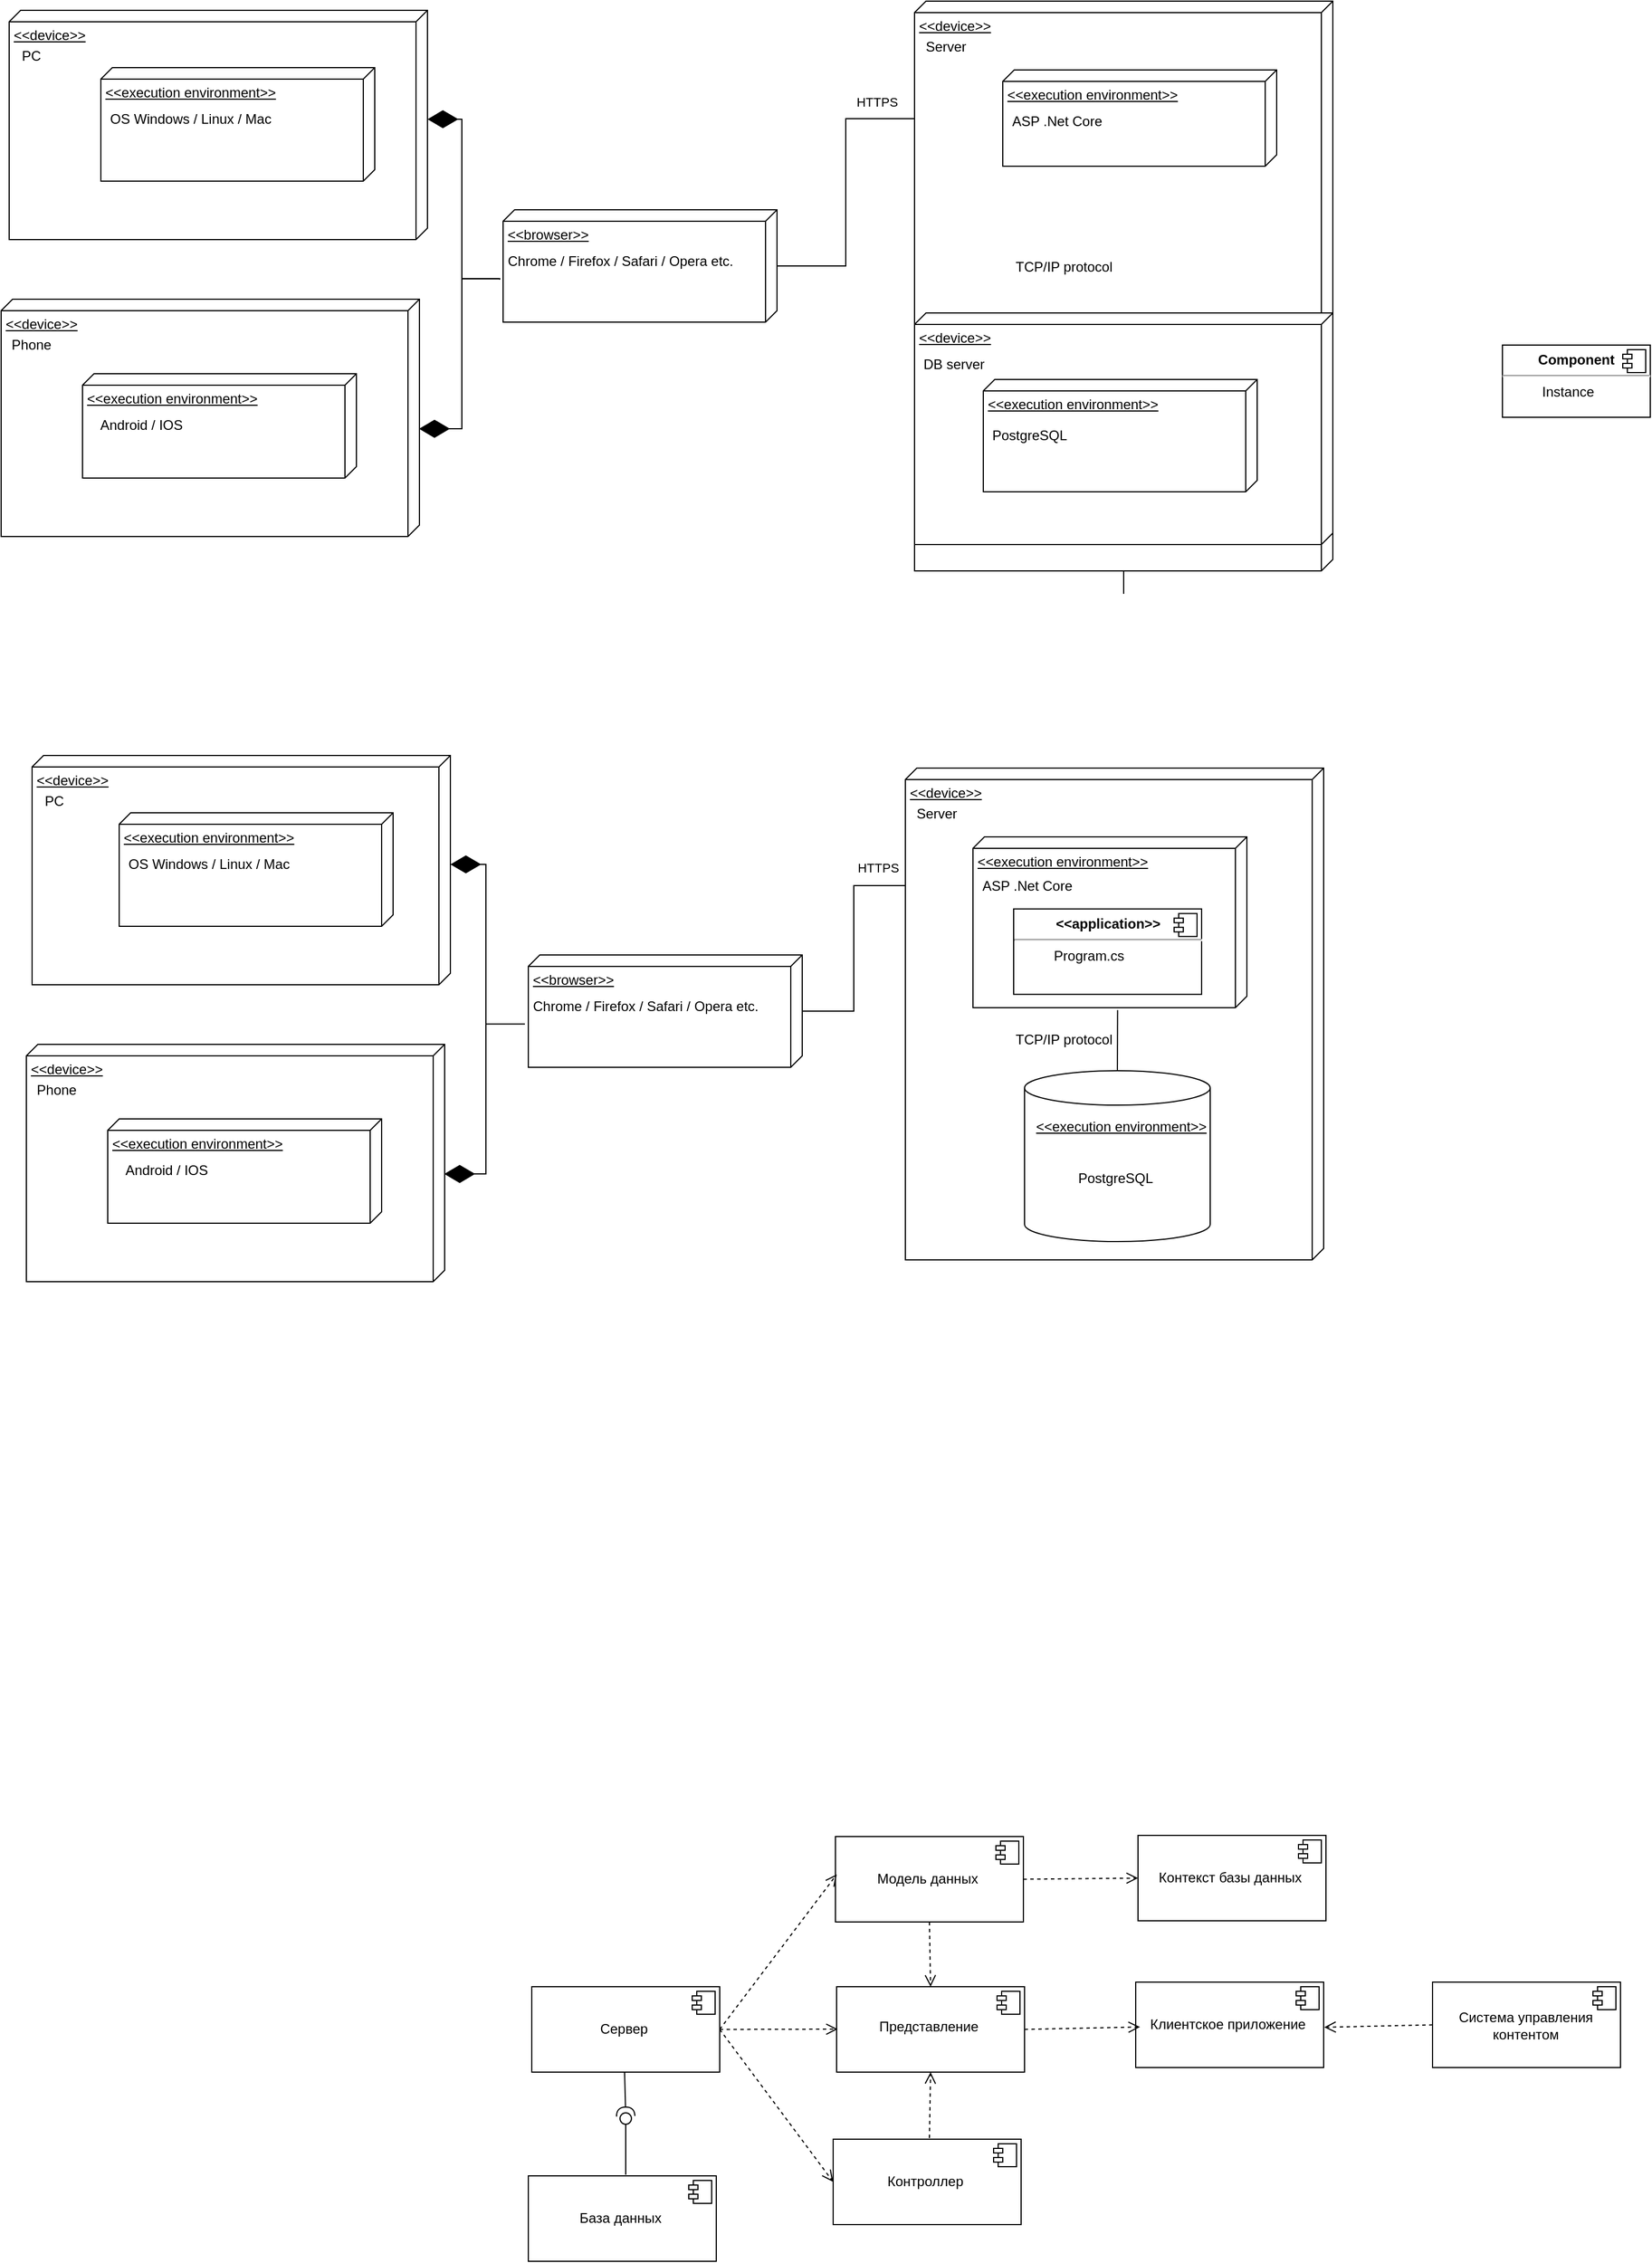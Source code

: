 <mxfile version="24.7.17">
  <diagram name="Страница — 1" id="VB6_wOk49vUx24yTtQGh">
    <mxGraphModel dx="1235" dy="740" grid="0" gridSize="10" guides="1" tooltips="1" connect="1" arrows="1" fold="1" page="0" pageScale="1" pageWidth="827" pageHeight="1169" math="0" shadow="0">
      <root>
        <mxCell id="0" />
        <mxCell id="1" parent="0" />
        <mxCell id="mWOute00-UQlCNgB34TM-15" value="" style="edgeStyle=orthogonalEdgeStyle;rounded=0;orthogonalLoop=1;jettySize=auto;html=1;endArrow=none;endFill=0;entryX=0;entryY=0;entryDx=102.5;entryDy=365;entryPerimeter=0;" parent="1" source="MCeAE_PEQeaNxHBy2OWm-10" target="mWOute00-UQlCNgB34TM-9" edge="1">
          <mxGeometry relative="1" as="geometry">
            <mxPoint x="804" y="64" as="sourcePoint" />
            <mxPoint x="766" y="66" as="targetPoint" />
          </mxGeometry>
        </mxCell>
        <mxCell id="mWOute00-UQlCNgB34TM-16" value="HTTPS" style="edgeLabel;html=1;align=center;verticalAlign=middle;resizable=0;points=[];" parent="mWOute00-UQlCNgB34TM-15" vertex="1" connectable="0">
          <mxGeometry x="-0.128" y="1" relative="1" as="geometry">
            <mxPoint x="28" y="-95" as="offset" />
          </mxGeometry>
        </mxCell>
        <mxCell id="mWOute00-UQlCNgB34TM-23" style="edgeStyle=orthogonalEdgeStyle;rounded=0;orthogonalLoop=1;jettySize=auto;html=1;endArrow=none;endFill=0;" parent="1" source="mWOute00-UQlCNgB34TM-9" target="mWOute00-UQlCNgB34TM-17" edge="1">
          <mxGeometry relative="1" as="geometry" />
        </mxCell>
        <mxCell id="mWOute00-UQlCNgB34TM-9" value="&amp;lt;&amp;lt;device&amp;gt;&amp;gt;" style="verticalAlign=top;align=left;spacingTop=8;spacingLeft=2;spacingRight=12;shape=cube;size=10;direction=south;fontStyle=4;html=1;whiteSpace=wrap;" parent="1" vertex="1">
          <mxGeometry x="864" y="56" width="365" height="497" as="geometry" />
        </mxCell>
        <mxCell id="mWOute00-UQlCNgB34TM-10" value="Server" style="text;html=1;align=center;verticalAlign=middle;resizable=0;points=[];autosize=1;strokeColor=none;fillColor=none;" parent="1" vertex="1">
          <mxGeometry x="864" y="83" width="53" height="26" as="geometry" />
        </mxCell>
        <mxCell id="mWOute00-UQlCNgB34TM-17" value="&amp;lt;&amp;lt;device&amp;gt;&amp;gt;" style="verticalAlign=top;align=left;spacingTop=8;spacingLeft=2;spacingRight=12;shape=cube;size=10;direction=south;fontStyle=4;html=1;whiteSpace=wrap;" parent="1" vertex="1">
          <mxGeometry x="864" y="328" width="365" height="202" as="geometry" />
        </mxCell>
        <mxCell id="mWOute00-UQlCNgB34TM-18" value="DB server" style="text;html=1;align=center;verticalAlign=middle;resizable=0;points=[];autosize=1;strokeColor=none;fillColor=none;" parent="1" vertex="1">
          <mxGeometry x="862" y="360" width="71" height="26" as="geometry" />
        </mxCell>
        <mxCell id="mWOute00-UQlCNgB34TM-19" value="&amp;lt;&amp;lt;execution environment&amp;gt;&amp;gt;" style="verticalAlign=top;align=left;spacingTop=8;spacingLeft=2;spacingRight=12;shape=cube;size=10;direction=south;fontStyle=4;html=1;whiteSpace=wrap;" parent="1" vertex="1">
          <mxGeometry x="924" y="386" width="239" height="98" as="geometry" />
        </mxCell>
        <mxCell id="mWOute00-UQlCNgB34TM-20" value="PostgreSQL" style="text;html=1;align=center;verticalAlign=middle;resizable=0;points=[];autosize=1;strokeColor=none;fillColor=none;" parent="1" vertex="1">
          <mxGeometry x="922" y="422" width="83" height="26" as="geometry" />
        </mxCell>
        <mxCell id="mWOute00-UQlCNgB34TM-24" value="TCP/IP protocol" style="text;html=1;align=center;verticalAlign=middle;resizable=0;points=[];autosize=1;strokeColor=none;fillColor=none;" parent="1" vertex="1">
          <mxGeometry x="943" y="275" width="102" height="26" as="geometry" />
        </mxCell>
        <mxCell id="MCeAE_PEQeaNxHBy2OWm-1" value="&lt;p style=&quot;margin:0px;margin-top:6px;text-align:center;&quot;&gt;&lt;b&gt;Component&lt;/b&gt;&lt;/p&gt;&lt;hr&gt;&lt;p style=&quot;margin:0px;margin-left:8px;&quot;&gt;&lt;span style=&quot;white-space: pre;&quot;&gt;&#x9;&lt;/span&gt;Instance&lt;/p&gt;" style="align=left;overflow=fill;html=1;dropTarget=0;whiteSpace=wrap;" parent="1" vertex="1">
          <mxGeometry x="1377" y="356" width="129" height="63" as="geometry" />
        </mxCell>
        <mxCell id="MCeAE_PEQeaNxHBy2OWm-2" value="" style="shape=component;jettyWidth=8;jettyHeight=4;" parent="MCeAE_PEQeaNxHBy2OWm-1" vertex="1">
          <mxGeometry x="1" width="20" height="20" relative="1" as="geometry">
            <mxPoint x="-24" y="4" as="offset" />
          </mxGeometry>
        </mxCell>
        <mxCell id="MCeAE_PEQeaNxHBy2OWm-8" value="" style="group" parent="1" vertex="1" connectable="0">
          <mxGeometry x="66" y="316" width="366" height="207" as="geometry" />
        </mxCell>
        <mxCell id="MCeAE_PEQeaNxHBy2OWm-3" value="&amp;lt;&amp;lt;device&amp;gt;&amp;gt;" style="verticalAlign=top;align=left;spacingTop=8;spacingLeft=2;spacingRight=12;shape=cube;size=10;direction=south;fontStyle=4;html=1;whiteSpace=wrap;" parent="MCeAE_PEQeaNxHBy2OWm-8" vertex="1">
          <mxGeometry x="1" width="365" height="207" as="geometry" />
        </mxCell>
        <mxCell id="MCeAE_PEQeaNxHBy2OWm-4" value="Phone" style="text;html=1;align=center;verticalAlign=middle;resizable=0;points=[];autosize=1;strokeColor=none;fillColor=none;" parent="MCeAE_PEQeaNxHBy2OWm-8" vertex="1">
          <mxGeometry y="27" width="53" height="26" as="geometry" />
        </mxCell>
        <mxCell id="MCeAE_PEQeaNxHBy2OWm-5" value="&amp;lt;&amp;lt;execution environment&amp;gt;&amp;gt;" style="verticalAlign=top;align=left;spacingTop=8;spacingLeft=2;spacingRight=12;shape=cube;size=10;direction=south;fontStyle=4;html=1;whiteSpace=wrap;" parent="MCeAE_PEQeaNxHBy2OWm-8" vertex="1">
          <mxGeometry x="72" y="65" width="239" height="91" as="geometry" />
        </mxCell>
        <mxCell id="MCeAE_PEQeaNxHBy2OWm-6" value="Android / IOS" style="text;html=1;align=center;verticalAlign=middle;resizable=0;points=[];autosize=1;strokeColor=none;fillColor=none;" parent="MCeAE_PEQeaNxHBy2OWm-8" vertex="1">
          <mxGeometry x="78" y="97" width="90" height="26" as="geometry" />
        </mxCell>
        <mxCell id="MCeAE_PEQeaNxHBy2OWm-9" value="" style="group" parent="1" vertex="1" connectable="0">
          <mxGeometry x="74" y="64" width="365" height="200" as="geometry" />
        </mxCell>
        <mxCell id="mWOute00-UQlCNgB34TM-1" value="&amp;lt;&amp;lt;device&amp;gt;&amp;gt;" style="verticalAlign=top;align=left;spacingTop=8;spacingLeft=2;spacingRight=12;shape=cube;size=10;direction=south;fontStyle=4;html=1;whiteSpace=wrap;" parent="MCeAE_PEQeaNxHBy2OWm-9" vertex="1">
          <mxGeometry width="365" height="200" as="geometry" />
        </mxCell>
        <mxCell id="mWOute00-UQlCNgB34TM-2" value="PC" style="text;html=1;align=center;verticalAlign=middle;resizable=0;points=[];autosize=1;strokeColor=none;fillColor=none;" parent="MCeAE_PEQeaNxHBy2OWm-9" vertex="1">
          <mxGeometry x="1" y="27" width="35" height="26" as="geometry" />
        </mxCell>
        <mxCell id="mWOute00-UQlCNgB34TM-3" value="&amp;lt;&amp;lt;execution environment&amp;gt;&amp;gt;" style="verticalAlign=top;align=left;spacingTop=8;spacingLeft=2;spacingRight=12;shape=cube;size=10;direction=south;fontStyle=4;html=1;whiteSpace=wrap;" parent="MCeAE_PEQeaNxHBy2OWm-9" vertex="1">
          <mxGeometry x="80" y="50" width="239" height="99" as="geometry" />
        </mxCell>
        <mxCell id="mWOute00-UQlCNgB34TM-4" value="ОS Windows / Linux / Mac" style="text;html=1;align=center;verticalAlign=middle;resizable=0;points=[];autosize=1;strokeColor=none;fillColor=none;" parent="MCeAE_PEQeaNxHBy2OWm-9" vertex="1">
          <mxGeometry x="78" y="82" width="159" height="26" as="geometry" />
        </mxCell>
        <mxCell id="MCeAE_PEQeaNxHBy2OWm-12" value="" style="group" parent="1" vertex="1" connectable="0">
          <mxGeometry x="499" y="238" width="245" height="98" as="geometry" />
        </mxCell>
        <mxCell id="MCeAE_PEQeaNxHBy2OWm-10" value="&amp;lt;&amp;lt;browser&amp;gt;&amp;gt;" style="verticalAlign=top;align=left;spacingTop=8;spacingLeft=2;spacingRight=12;shape=cube;size=10;direction=south;fontStyle=4;html=1;whiteSpace=wrap;" parent="MCeAE_PEQeaNxHBy2OWm-12" vertex="1">
          <mxGeometry x="6" width="239" height="98" as="geometry" />
        </mxCell>
        <mxCell id="MCeAE_PEQeaNxHBy2OWm-11" value="Chrome / Firefox / Safari / Opera etc." style="text;html=1;align=center;verticalAlign=middle;resizable=0;points=[];autosize=1;strokeColor=none;fillColor=none;" parent="MCeAE_PEQeaNxHBy2OWm-12" vertex="1">
          <mxGeometry y="32" width="215" height="26" as="geometry" />
        </mxCell>
        <mxCell id="MCeAE_PEQeaNxHBy2OWm-13" value="" style="endArrow=diamondThin;endFill=1;endSize=24;html=1;rounded=0;entryX=0;entryY=0;entryDx=95;entryDy=0;entryPerimeter=0;exitX=0.014;exitY=1.087;exitDx=0;exitDy=0;exitPerimeter=0;edgeStyle=orthogonalEdgeStyle;" parent="1" source="MCeAE_PEQeaNxHBy2OWm-11" target="mWOute00-UQlCNgB34TM-1" edge="1">
          <mxGeometry width="160" relative="1" as="geometry">
            <mxPoint x="538" y="176.88" as="sourcePoint" />
            <mxPoint x="698" y="176.88" as="targetPoint" />
          </mxGeometry>
        </mxCell>
        <mxCell id="MCeAE_PEQeaNxHBy2OWm-14" value="" style="endArrow=diamondThin;endFill=1;endSize=24;html=1;rounded=0;entryX=0.546;entryY=0.001;entryDx=0;entryDy=0;entryPerimeter=0;edgeStyle=orthogonalEdgeStyle;" parent="1" target="MCeAE_PEQeaNxHBy2OWm-3" edge="1">
          <mxGeometry width="160" relative="1" as="geometry">
            <mxPoint x="502" y="299" as="sourcePoint" />
            <mxPoint x="449" y="169" as="targetPoint" />
            <Array as="points">
              <mxPoint x="469" y="298" />
              <mxPoint x="469" y="429" />
            </Array>
          </mxGeometry>
        </mxCell>
        <mxCell id="MCeAE_PEQeaNxHBy2OWm-16" value="" style="group" parent="1" vertex="1" connectable="0">
          <mxGeometry x="941" y="116" width="239" height="84" as="geometry" />
        </mxCell>
        <mxCell id="mWOute00-UQlCNgB34TM-11" value="&amp;lt;&amp;lt;execution environment&amp;gt;&amp;gt;" style="verticalAlign=top;align=left;spacingTop=8;spacingLeft=2;spacingRight=12;shape=cube;size=10;direction=south;fontStyle=4;html=1;whiteSpace=wrap;" parent="MCeAE_PEQeaNxHBy2OWm-16" vertex="1">
          <mxGeometry width="239" height="84" as="geometry" />
        </mxCell>
        <mxCell id="mWOute00-UQlCNgB34TM-12" value="ASP .Net Core" style="text;html=1;align=center;verticalAlign=middle;resizable=0;points=[];autosize=1;strokeColor=none;fillColor=none;" parent="MCeAE_PEQeaNxHBy2OWm-16" vertex="1">
          <mxGeometry x="-1" y="32" width="96" height="26" as="geometry" />
        </mxCell>
        <mxCell id="MCeAE_PEQeaNxHBy2OWm-27" value="" style="edgeStyle=orthogonalEdgeStyle;rounded=0;orthogonalLoop=1;jettySize=auto;html=1;endArrow=none;endFill=0;entryX=0;entryY=0;entryDx=102.5;entryDy=365;entryPerimeter=0;" parent="1" source="MCeAE_PEQeaNxHBy2OWm-45" target="MCeAE_PEQeaNxHBy2OWm-29" edge="1">
          <mxGeometry relative="1" as="geometry">
            <mxPoint x="826" y="714" as="sourcePoint" />
            <mxPoint x="788" y="716" as="targetPoint" />
          </mxGeometry>
        </mxCell>
        <mxCell id="MCeAE_PEQeaNxHBy2OWm-28" value="HTTPS" style="edgeLabel;html=1;align=center;verticalAlign=middle;resizable=0;points=[];" parent="MCeAE_PEQeaNxHBy2OWm-27" vertex="1" connectable="0">
          <mxGeometry x="-0.128" y="1" relative="1" as="geometry">
            <mxPoint x="22" y="-83" as="offset" />
          </mxGeometry>
        </mxCell>
        <mxCell id="MCeAE_PEQeaNxHBy2OWm-29" value="&amp;lt;&amp;lt;device&amp;gt;&amp;gt;" style="verticalAlign=top;align=left;spacingTop=8;spacingLeft=2;spacingRight=12;shape=cube;size=10;direction=south;fontStyle=4;html=1;whiteSpace=wrap;" parent="1" vertex="1">
          <mxGeometry x="856" y="725" width="365" height="429" as="geometry" />
        </mxCell>
        <mxCell id="MCeAE_PEQeaNxHBy2OWm-30" value="Server" style="text;html=1;align=center;verticalAlign=middle;resizable=0;points=[];autosize=1;strokeColor=none;fillColor=none;" parent="1" vertex="1">
          <mxGeometry x="856" y="752" width="53" height="26" as="geometry" />
        </mxCell>
        <mxCell id="MCeAE_PEQeaNxHBy2OWm-31" value="TCP/IP protocol" style="text;html=1;align=center;verticalAlign=middle;resizable=0;points=[];autosize=1;strokeColor=none;fillColor=none;" parent="1" vertex="1">
          <mxGeometry x="943" y="949" width="102" height="26" as="geometry" />
        </mxCell>
        <mxCell id="MCeAE_PEQeaNxHBy2OWm-34" value="" style="group" parent="1" vertex="1" connectable="0">
          <mxGeometry x="88" y="966" width="366" height="207" as="geometry" />
        </mxCell>
        <mxCell id="MCeAE_PEQeaNxHBy2OWm-35" value="&amp;lt;&amp;lt;device&amp;gt;&amp;gt;" style="verticalAlign=top;align=left;spacingTop=8;spacingLeft=2;spacingRight=12;shape=cube;size=10;direction=south;fontStyle=4;html=1;whiteSpace=wrap;" parent="MCeAE_PEQeaNxHBy2OWm-34" vertex="1">
          <mxGeometry x="1" width="365" height="207" as="geometry" />
        </mxCell>
        <mxCell id="MCeAE_PEQeaNxHBy2OWm-36" value="Phone" style="text;html=1;align=center;verticalAlign=middle;resizable=0;points=[];autosize=1;strokeColor=none;fillColor=none;" parent="MCeAE_PEQeaNxHBy2OWm-34" vertex="1">
          <mxGeometry y="27" width="53" height="26" as="geometry" />
        </mxCell>
        <mxCell id="MCeAE_PEQeaNxHBy2OWm-37" value="&amp;lt;&amp;lt;execution environment&amp;gt;&amp;gt;" style="verticalAlign=top;align=left;spacingTop=8;spacingLeft=2;spacingRight=12;shape=cube;size=10;direction=south;fontStyle=4;html=1;whiteSpace=wrap;" parent="MCeAE_PEQeaNxHBy2OWm-34" vertex="1">
          <mxGeometry x="72" y="65" width="239" height="91" as="geometry" />
        </mxCell>
        <mxCell id="MCeAE_PEQeaNxHBy2OWm-38" value="Android / IOS" style="text;html=1;align=center;verticalAlign=middle;resizable=0;points=[];autosize=1;strokeColor=none;fillColor=none;" parent="MCeAE_PEQeaNxHBy2OWm-34" vertex="1">
          <mxGeometry x="78" y="97" width="90" height="26" as="geometry" />
        </mxCell>
        <mxCell id="MCeAE_PEQeaNxHBy2OWm-39" value="" style="group" parent="1" vertex="1" connectable="0">
          <mxGeometry x="94" y="714" width="365" height="200" as="geometry" />
        </mxCell>
        <mxCell id="MCeAE_PEQeaNxHBy2OWm-40" value="&amp;lt;&amp;lt;device&amp;gt;&amp;gt;" style="verticalAlign=top;align=left;spacingTop=8;spacingLeft=2;spacingRight=12;shape=cube;size=10;direction=south;fontStyle=4;html=1;whiteSpace=wrap;" parent="MCeAE_PEQeaNxHBy2OWm-39" vertex="1">
          <mxGeometry width="365" height="200" as="geometry" />
        </mxCell>
        <mxCell id="MCeAE_PEQeaNxHBy2OWm-41" value="PC" style="text;html=1;align=center;verticalAlign=middle;resizable=0;points=[];autosize=1;strokeColor=none;fillColor=none;" parent="MCeAE_PEQeaNxHBy2OWm-39" vertex="1">
          <mxGeometry x="1" y="27" width="35" height="26" as="geometry" />
        </mxCell>
        <mxCell id="MCeAE_PEQeaNxHBy2OWm-42" value="&amp;lt;&amp;lt;execution environment&amp;gt;&amp;gt;" style="verticalAlign=top;align=left;spacingTop=8;spacingLeft=2;spacingRight=12;shape=cube;size=10;direction=south;fontStyle=4;html=1;whiteSpace=wrap;" parent="MCeAE_PEQeaNxHBy2OWm-39" vertex="1">
          <mxGeometry x="76" y="50" width="239" height="99" as="geometry" />
        </mxCell>
        <mxCell id="MCeAE_PEQeaNxHBy2OWm-43" value="ОS Windows / Linux / Mac" style="text;html=1;align=center;verticalAlign=middle;resizable=0;points=[];autosize=1;strokeColor=none;fillColor=none;" parent="MCeAE_PEQeaNxHBy2OWm-39" vertex="1">
          <mxGeometry x="74" y="82" width="159" height="26" as="geometry" />
        </mxCell>
        <mxCell id="MCeAE_PEQeaNxHBy2OWm-44" value="" style="group" parent="1" vertex="1" connectable="0">
          <mxGeometry x="521" y="888" width="245" height="98" as="geometry" />
        </mxCell>
        <mxCell id="MCeAE_PEQeaNxHBy2OWm-45" value="&amp;lt;&amp;lt;browser&amp;gt;&amp;gt;" style="verticalAlign=top;align=left;spacingTop=8;spacingLeft=2;spacingRight=12;shape=cube;size=10;direction=south;fontStyle=4;html=1;whiteSpace=wrap;" parent="MCeAE_PEQeaNxHBy2OWm-44" vertex="1">
          <mxGeometry x="6" width="239" height="98" as="geometry" />
        </mxCell>
        <mxCell id="MCeAE_PEQeaNxHBy2OWm-46" value="Chrome / Firefox / Safari / Opera etc." style="text;html=1;align=center;verticalAlign=middle;resizable=0;points=[];autosize=1;strokeColor=none;fillColor=none;" parent="MCeAE_PEQeaNxHBy2OWm-44" vertex="1">
          <mxGeometry y="32" width="215" height="26" as="geometry" />
        </mxCell>
        <mxCell id="MCeAE_PEQeaNxHBy2OWm-47" value="" style="endArrow=diamondThin;endFill=1;endSize=24;html=1;rounded=0;entryX=0;entryY=0;entryDx=95;entryDy=0;entryPerimeter=0;exitX=0.014;exitY=1.087;exitDx=0;exitDy=0;exitPerimeter=0;edgeStyle=orthogonalEdgeStyle;" parent="1" source="MCeAE_PEQeaNxHBy2OWm-46" target="MCeAE_PEQeaNxHBy2OWm-40" edge="1">
          <mxGeometry width="160" relative="1" as="geometry">
            <mxPoint x="560" y="826.88" as="sourcePoint" />
            <mxPoint x="720" y="826.88" as="targetPoint" />
          </mxGeometry>
        </mxCell>
        <mxCell id="MCeAE_PEQeaNxHBy2OWm-48" value="" style="endArrow=diamondThin;endFill=1;endSize=24;html=1;rounded=0;entryX=0.546;entryY=0.001;entryDx=0;entryDy=0;entryPerimeter=0;edgeStyle=orthogonalEdgeStyle;" parent="1" target="MCeAE_PEQeaNxHBy2OWm-35" edge="1">
          <mxGeometry width="160" relative="1" as="geometry">
            <mxPoint x="490" y="948" as="sourcePoint" />
            <mxPoint x="471" y="819" as="targetPoint" />
            <Array as="points">
              <mxPoint x="490" y="1079" />
            </Array>
          </mxGeometry>
        </mxCell>
        <mxCell id="MCeAE_PEQeaNxHBy2OWm-49" value="" style="group" parent="1" vertex="1" connectable="0">
          <mxGeometry x="915" y="785" width="239" height="149" as="geometry" />
        </mxCell>
        <mxCell id="MCeAE_PEQeaNxHBy2OWm-50" value="&amp;lt;&amp;lt;execution environment&amp;gt;&amp;gt;" style="verticalAlign=top;align=left;spacingTop=8;spacingLeft=2;spacingRight=12;shape=cube;size=10;direction=south;fontStyle=4;html=1;whiteSpace=wrap;" parent="MCeAE_PEQeaNxHBy2OWm-49" vertex="1">
          <mxGeometry width="239" height="149" as="geometry" />
        </mxCell>
        <mxCell id="MCeAE_PEQeaNxHBy2OWm-51" value="ASP .Net Core" style="text;html=1;align=center;verticalAlign=middle;resizable=0;points=[];autosize=1;strokeColor=none;fillColor=none;" parent="MCeAE_PEQeaNxHBy2OWm-49" vertex="1">
          <mxGeometry x="-1" y="29.841" width="96" height="26" as="geometry" />
        </mxCell>
        <mxCell id="MCeAE_PEQeaNxHBy2OWm-52" value="" style="shape=cylinder3;whiteSpace=wrap;html=1;boundedLbl=1;backgroundOutline=1;size=15;" parent="1" vertex="1">
          <mxGeometry x="960" y="989" width="162" height="149" as="geometry" />
        </mxCell>
        <mxCell id="MCeAE_PEQeaNxHBy2OWm-53" value="&amp;lt;&amp;lt;execution environment&amp;gt;&amp;gt;" style="text;html=1;align=center;verticalAlign=middle;resizable=0;points=[];autosize=1;strokeColor=none;fillColor=none;fontStyle=4" parent="1" vertex="1">
          <mxGeometry x="960" y="1025" width="167" height="26" as="geometry" />
        </mxCell>
        <mxCell id="MCeAE_PEQeaNxHBy2OWm-55" value="" style="endArrow=none;html=1;rounded=0;entryX=1.014;entryY=0.472;entryDx=0;entryDy=0;entryPerimeter=0;exitX=0.5;exitY=0;exitDx=0;exitDy=0;exitPerimeter=0;" parent="1" source="MCeAE_PEQeaNxHBy2OWm-52" target="MCeAE_PEQeaNxHBy2OWm-50" edge="1">
          <mxGeometry width="50" height="50" relative="1" as="geometry">
            <mxPoint x="1015" y="987" as="sourcePoint" />
            <mxPoint x="1065" y="937" as="targetPoint" />
          </mxGeometry>
        </mxCell>
        <mxCell id="MCeAE_PEQeaNxHBy2OWm-57" value="&lt;p style=&quot;margin:0px;margin-top:6px;text-align:center;&quot;&gt;&lt;b&gt;&amp;lt;&amp;lt;application&amp;gt;&amp;gt;&lt;/b&gt;&lt;/p&gt;&lt;hr&gt;&lt;p style=&quot;margin:0px;margin-left:8px;&quot;&gt;&lt;span style=&quot;white-space: pre;&quot;&gt;&#x9;&lt;/span&gt;Program.cs&lt;/p&gt;" style="align=left;overflow=fill;html=1;dropTarget=0;whiteSpace=wrap;" parent="1" vertex="1">
          <mxGeometry x="950.5" y="847.857" width="164" height="74.5" as="geometry" />
        </mxCell>
        <mxCell id="MCeAE_PEQeaNxHBy2OWm-58" value="" style="shape=component;jettyWidth=8;jettyHeight=4;" parent="MCeAE_PEQeaNxHBy2OWm-57" vertex="1">
          <mxGeometry x="1" width="20" height="20" relative="1" as="geometry">
            <mxPoint x="-24" y="4" as="offset" />
          </mxGeometry>
        </mxCell>
        <mxCell id="MCeAE_PEQeaNxHBy2OWm-62" value="" style="group" parent="1" vertex="1" connectable="0">
          <mxGeometry x="1059" y="1655.997" width="164" height="74.5" as="geometry" />
        </mxCell>
        <mxCell id="MCeAE_PEQeaNxHBy2OWm-59" value="&lt;p style=&quot;margin:0px;margin-top:6px;text-align:center;&quot;&gt;&lt;br&gt;&lt;/p&gt;" style="align=left;overflow=fill;html=1;dropTarget=0;whiteSpace=wrap;" parent="MCeAE_PEQeaNxHBy2OWm-62" vertex="1">
          <mxGeometry width="164" height="74.5" as="geometry" />
        </mxCell>
        <mxCell id="MCeAE_PEQeaNxHBy2OWm-60" value="" style="shape=component;jettyWidth=8;jettyHeight=4;" parent="MCeAE_PEQeaNxHBy2OWm-59" vertex="1">
          <mxGeometry x="1" width="20" height="20" relative="1" as="geometry">
            <mxPoint x="-24" y="4" as="offset" />
          </mxGeometry>
        </mxCell>
        <mxCell id="MCeAE_PEQeaNxHBy2OWm-61" value="Контекст базы данных" style="text;html=1;align=center;verticalAlign=middle;resizable=0;points=[];autosize=1;strokeColor=none;fillColor=none;" parent="MCeAE_PEQeaNxHBy2OWm-62" vertex="1">
          <mxGeometry x="8" y="24.253" width="143" height="26" as="geometry" />
        </mxCell>
        <mxCell id="MCeAE_PEQeaNxHBy2OWm-64" value="" style="group" parent="1" vertex="1" connectable="0">
          <mxGeometry x="527" y="1952.997" width="164" height="74.5" as="geometry" />
        </mxCell>
        <mxCell id="MCeAE_PEQeaNxHBy2OWm-65" value="&lt;p style=&quot;margin:0px;margin-top:6px;text-align:center;&quot;&gt;&lt;br&gt;&lt;/p&gt;" style="align=left;overflow=fill;html=1;dropTarget=0;whiteSpace=wrap;" parent="MCeAE_PEQeaNxHBy2OWm-64" vertex="1">
          <mxGeometry width="164" height="74.5" as="geometry" />
        </mxCell>
        <mxCell id="MCeAE_PEQeaNxHBy2OWm-66" value="" style="shape=component;jettyWidth=8;jettyHeight=4;" parent="MCeAE_PEQeaNxHBy2OWm-65" vertex="1">
          <mxGeometry x="1" width="20" height="20" relative="1" as="geometry">
            <mxPoint x="-24" y="4" as="offset" />
          </mxGeometry>
        </mxCell>
        <mxCell id="MCeAE_PEQeaNxHBy2OWm-67" value="База данных" style="text;html=1;align=center;verticalAlign=middle;resizable=0;points=[];autosize=1;strokeColor=none;fillColor=none;" parent="MCeAE_PEQeaNxHBy2OWm-64" vertex="1">
          <mxGeometry x="35" y="24.253" width="89" height="26" as="geometry" />
        </mxCell>
        <mxCell id="MCeAE_PEQeaNxHBy2OWm-68" value="" style="group" parent="1" vertex="1" connectable="0">
          <mxGeometry x="1316" y="1783.997" width="178" height="74.5" as="geometry" />
        </mxCell>
        <mxCell id="MCeAE_PEQeaNxHBy2OWm-69" value="&lt;p style=&quot;margin:0px;margin-top:6px;text-align:center;&quot;&gt;&lt;br&gt;&lt;/p&gt;" style="align=left;overflow=fill;html=1;dropTarget=0;whiteSpace=wrap;" parent="MCeAE_PEQeaNxHBy2OWm-68" vertex="1">
          <mxGeometry width="164" height="74.5" as="geometry" />
        </mxCell>
        <mxCell id="MCeAE_PEQeaNxHBy2OWm-70" value="" style="shape=component;jettyWidth=8;jettyHeight=4;" parent="MCeAE_PEQeaNxHBy2OWm-69" vertex="1">
          <mxGeometry x="1" width="20" height="20" relative="1" as="geometry">
            <mxPoint x="-24" y="4" as="offset" />
          </mxGeometry>
        </mxCell>
        <mxCell id="MCeAE_PEQeaNxHBy2OWm-71" value="Система управления &lt;br&gt;контентом" style="text;html=1;align=center;verticalAlign=middle;resizable=0;points=[];autosize=1;strokeColor=none;fillColor=none;" parent="MCeAE_PEQeaNxHBy2OWm-68" vertex="1">
          <mxGeometry x="13" y="17.253" width="135" height="41" as="geometry" />
        </mxCell>
        <mxCell id="MCeAE_PEQeaNxHBy2OWm-72" value="" style="group" parent="1" vertex="1" connectable="0">
          <mxGeometry x="793" y="1920.997" width="164" height="74.5" as="geometry" />
        </mxCell>
        <mxCell id="MCeAE_PEQeaNxHBy2OWm-73" value="&lt;p style=&quot;margin:0px;margin-top:6px;text-align:center;&quot;&gt;&lt;br&gt;&lt;/p&gt;" style="align=left;overflow=fill;html=1;dropTarget=0;whiteSpace=wrap;" parent="MCeAE_PEQeaNxHBy2OWm-72" vertex="1">
          <mxGeometry width="164" height="74.5" as="geometry" />
        </mxCell>
        <mxCell id="MCeAE_PEQeaNxHBy2OWm-74" value="" style="shape=component;jettyWidth=8;jettyHeight=4;" parent="MCeAE_PEQeaNxHBy2OWm-73" vertex="1">
          <mxGeometry x="1" width="20" height="20" relative="1" as="geometry">
            <mxPoint x="-24" y="4" as="offset" />
          </mxGeometry>
        </mxCell>
        <mxCell id="MCeAE_PEQeaNxHBy2OWm-75" value="Контроллер" style="text;html=1;align=center;verticalAlign=middle;resizable=0;points=[];autosize=1;strokeColor=none;fillColor=none;" parent="MCeAE_PEQeaNxHBy2OWm-72" vertex="1">
          <mxGeometry x="38" y="24.253" width="84" height="26" as="geometry" />
        </mxCell>
        <mxCell id="MCeAE_PEQeaNxHBy2OWm-76" value="" style="group" parent="1" vertex="1" connectable="0">
          <mxGeometry x="530" y="1787.997" width="164" height="74.5" as="geometry" />
        </mxCell>
        <mxCell id="MCeAE_PEQeaNxHBy2OWm-77" value="&lt;p style=&quot;margin:0px;margin-top:6px;text-align:center;&quot;&gt;&lt;br&gt;&lt;/p&gt;" style="align=left;overflow=fill;html=1;dropTarget=0;whiteSpace=wrap;" parent="MCeAE_PEQeaNxHBy2OWm-76" vertex="1">
          <mxGeometry width="164" height="74.5" as="geometry" />
        </mxCell>
        <mxCell id="MCeAE_PEQeaNxHBy2OWm-78" value="" style="shape=component;jettyWidth=8;jettyHeight=4;" parent="MCeAE_PEQeaNxHBy2OWm-77" vertex="1">
          <mxGeometry x="1" width="20" height="20" relative="1" as="geometry">
            <mxPoint x="-24" y="4" as="offset" />
          </mxGeometry>
        </mxCell>
        <mxCell id="MCeAE_PEQeaNxHBy2OWm-79" value="Сервер" style="text;html=1;align=center;verticalAlign=middle;resizable=0;points=[];autosize=1;strokeColor=none;fillColor=none;" parent="MCeAE_PEQeaNxHBy2OWm-76" vertex="1">
          <mxGeometry x="50" y="24.253" width="60" height="26" as="geometry" />
        </mxCell>
        <mxCell id="MCeAE_PEQeaNxHBy2OWm-80" value="" style="group" parent="1" vertex="1" connectable="0">
          <mxGeometry x="1057" y="1783.997" width="164" height="74.5" as="geometry" />
        </mxCell>
        <mxCell id="MCeAE_PEQeaNxHBy2OWm-81" value="&lt;p style=&quot;margin:0px;margin-top:6px;text-align:center;&quot;&gt;&lt;br&gt;&lt;/p&gt;" style="align=left;overflow=fill;html=1;dropTarget=0;whiteSpace=wrap;" parent="MCeAE_PEQeaNxHBy2OWm-80" vertex="1">
          <mxGeometry width="164" height="74.5" as="geometry" />
        </mxCell>
        <mxCell id="MCeAE_PEQeaNxHBy2OWm-82" value="" style="shape=component;jettyWidth=8;jettyHeight=4;" parent="MCeAE_PEQeaNxHBy2OWm-81" vertex="1">
          <mxGeometry x="1" width="20" height="20" relative="1" as="geometry">
            <mxPoint x="-24" y="4" as="offset" />
          </mxGeometry>
        </mxCell>
        <mxCell id="MCeAE_PEQeaNxHBy2OWm-83" value="Клиентское приложение" style="text;html=1;align=center;verticalAlign=middle;resizable=0;points=[];autosize=1;strokeColor=none;fillColor=none;" parent="MCeAE_PEQeaNxHBy2OWm-80" vertex="1">
          <mxGeometry x="3" y="24.253" width="154" height="26" as="geometry" />
        </mxCell>
        <mxCell id="MCeAE_PEQeaNxHBy2OWm-84" value="" style="group" parent="1" vertex="1" connectable="0">
          <mxGeometry x="796" y="1784.997" width="164" height="74.5" as="geometry" />
        </mxCell>
        <mxCell id="MCeAE_PEQeaNxHBy2OWm-85" value="&lt;p style=&quot;margin:0px;margin-top:6px;text-align:center;&quot;&gt;&lt;br&gt;&lt;/p&gt;" style="align=left;overflow=fill;html=1;dropTarget=0;whiteSpace=wrap;" parent="MCeAE_PEQeaNxHBy2OWm-84" vertex="1">
          <mxGeometry y="3" width="164" height="74.5" as="geometry" />
        </mxCell>
        <mxCell id="MCeAE_PEQeaNxHBy2OWm-86" value="" style="shape=component;jettyWidth=8;jettyHeight=4;" parent="MCeAE_PEQeaNxHBy2OWm-85" vertex="1">
          <mxGeometry x="1" width="20" height="20" relative="1" as="geometry">
            <mxPoint x="-24" y="4" as="offset" />
          </mxGeometry>
        </mxCell>
        <mxCell id="MCeAE_PEQeaNxHBy2OWm-87" value="Представление" style="text;html=1;align=center;verticalAlign=middle;resizable=0;points=[];autosize=1;strokeColor=none;fillColor=none;" parent="MCeAE_PEQeaNxHBy2OWm-84" vertex="1">
          <mxGeometry x="27" y="25.253" width="105" height="26" as="geometry" />
        </mxCell>
        <mxCell id="MCeAE_PEQeaNxHBy2OWm-88" value="" style="group" parent="1" vertex="1" connectable="0">
          <mxGeometry x="795" y="1656.997" width="164" height="74.5" as="geometry" />
        </mxCell>
        <mxCell id="MCeAE_PEQeaNxHBy2OWm-89" value="&lt;p style=&quot;margin:0px;margin-top:6px;text-align:center;&quot;&gt;&lt;br&gt;&lt;/p&gt;" style="align=left;overflow=fill;html=1;dropTarget=0;whiteSpace=wrap;" parent="MCeAE_PEQeaNxHBy2OWm-88" vertex="1">
          <mxGeometry width="164" height="74.5" as="geometry" />
        </mxCell>
        <mxCell id="MCeAE_PEQeaNxHBy2OWm-90" value="" style="shape=component;jettyWidth=8;jettyHeight=4;" parent="MCeAE_PEQeaNxHBy2OWm-89" vertex="1">
          <mxGeometry x="1" width="20" height="20" relative="1" as="geometry">
            <mxPoint x="-24" y="4" as="offset" />
          </mxGeometry>
        </mxCell>
        <mxCell id="MCeAE_PEQeaNxHBy2OWm-91" value="Модель данных" style="text;html=1;align=center;verticalAlign=middle;resizable=0;points=[];autosize=1;strokeColor=none;fillColor=none;" parent="MCeAE_PEQeaNxHBy2OWm-88" vertex="1">
          <mxGeometry x="27" y="24.253" width="106" height="26" as="geometry" />
        </mxCell>
        <mxCell id="MCeAE_PEQeaNxHBy2OWm-92" value="PostgreSQL" style="text;html=1;align=center;verticalAlign=middle;resizable=0;points=[];autosize=1;strokeColor=none;fillColor=none;" parent="1" vertex="1">
          <mxGeometry x="997" y="1070" width="83" height="26" as="geometry" />
        </mxCell>
        <mxCell id="MCeAE_PEQeaNxHBy2OWm-94" value="" style="html=1;verticalAlign=bottom;endArrow=open;dashed=1;endSize=8;curved=0;rounded=0;exitX=0;exitY=0.5;exitDx=0;exitDy=0;entryX=1.003;entryY=0.529;entryDx=0;entryDy=0;entryPerimeter=0;" parent="1" source="MCeAE_PEQeaNxHBy2OWm-69" target="MCeAE_PEQeaNxHBy2OWm-81" edge="1">
          <mxGeometry relative="1" as="geometry">
            <mxPoint x="1272" y="1848" as="sourcePoint" />
            <mxPoint x="1223" y="1827" as="targetPoint" />
          </mxGeometry>
        </mxCell>
        <mxCell id="MCeAE_PEQeaNxHBy2OWm-95" value="" style="html=1;verticalAlign=bottom;endArrow=open;dashed=1;endSize=8;curved=0;rounded=0;entryX=0;entryY=0.5;entryDx=0;entryDy=0;exitX=1;exitY=0.5;exitDx=0;exitDy=0;" parent="1" source="MCeAE_PEQeaNxHBy2OWm-89" target="MCeAE_PEQeaNxHBy2OWm-59" edge="1">
          <mxGeometry relative="1" as="geometry">
            <mxPoint x="960" y="1700" as="sourcePoint" />
            <mxPoint x="1057" y="1700" as="targetPoint" />
          </mxGeometry>
        </mxCell>
        <mxCell id="MCeAE_PEQeaNxHBy2OWm-96" value="" style="html=1;verticalAlign=bottom;endArrow=open;dashed=1;endSize=8;curved=0;rounded=0;exitX=1;exitY=0.5;exitDx=0;exitDy=0;" parent="1" source="MCeAE_PEQeaNxHBy2OWm-77" edge="1">
          <mxGeometry relative="1" as="geometry">
            <mxPoint x="706" y="1825.72" as="sourcePoint" />
            <mxPoint x="797" y="1825" as="targetPoint" />
          </mxGeometry>
        </mxCell>
        <mxCell id="MCeAE_PEQeaNxHBy2OWm-97" value="" style="html=1;verticalAlign=bottom;endArrow=open;dashed=1;endSize=8;curved=0;rounded=0;exitX=1;exitY=0.5;exitDx=0;exitDy=0;entryX=0;entryY=0.5;entryDx=0;entryDy=0;" parent="1" source="MCeAE_PEQeaNxHBy2OWm-77" target="MCeAE_PEQeaNxHBy2OWm-73" edge="1">
          <mxGeometry relative="1" as="geometry">
            <mxPoint x="704" y="1835" as="sourcePoint" />
            <mxPoint x="807" y="1835" as="targetPoint" />
          </mxGeometry>
        </mxCell>
        <mxCell id="MCeAE_PEQeaNxHBy2OWm-98" value="" style="html=1;verticalAlign=bottom;endArrow=open;dashed=1;endSize=8;curved=0;rounded=0;exitX=1;exitY=0.5;exitDx=0;exitDy=0;entryX=0.007;entryY=0.443;entryDx=0;entryDy=0;entryPerimeter=0;" parent="1" source="MCeAE_PEQeaNxHBy2OWm-77" target="MCeAE_PEQeaNxHBy2OWm-89" edge="1">
          <mxGeometry relative="1" as="geometry">
            <mxPoint x="704" y="1835" as="sourcePoint" />
            <mxPoint x="803" y="1968" as="targetPoint" />
          </mxGeometry>
        </mxCell>
        <mxCell id="MCeAE_PEQeaNxHBy2OWm-105" value="" style="rounded=0;orthogonalLoop=1;jettySize=auto;html=1;endArrow=halfCircle;endFill=0;endSize=6;strokeWidth=1;sketch=0;exitX=0.5;exitY=1;exitDx=0;exitDy=0;" parent="1" edge="1">
          <mxGeometry relative="1" as="geometry">
            <mxPoint x="611" y="1862.497" as="sourcePoint" />
            <mxPoint x="612" y="1901" as="targetPoint" />
          </mxGeometry>
        </mxCell>
        <mxCell id="MCeAE_PEQeaNxHBy2OWm-106" value="" style="rounded=0;orthogonalLoop=1;jettySize=auto;html=1;endArrow=oval;endFill=0;sketch=0;sourcePerimeterSpacing=0;targetPerimeterSpacing=0;endSize=10;" parent="1" edge="1">
          <mxGeometry relative="1" as="geometry">
            <mxPoint x="612" y="1952" as="sourcePoint" />
            <mxPoint x="612" y="1903" as="targetPoint" />
          </mxGeometry>
        </mxCell>
        <mxCell id="MCeAE_PEQeaNxHBy2OWm-107" value="" style="ellipse;whiteSpace=wrap;html=1;align=center;aspect=fixed;fillColor=none;strokeColor=none;resizable=0;perimeter=centerPerimeter;rotatable=0;allowArrows=0;points=[];outlineConnect=1;" parent="1" vertex="1">
          <mxGeometry x="957" y="1845" width="10" height="10" as="geometry" />
        </mxCell>
        <mxCell id="MCeAE_PEQeaNxHBy2OWm-110" value="" style="html=1;verticalAlign=bottom;endArrow=open;dashed=1;endSize=8;curved=0;rounded=0;entryX=0.005;entryY=0.573;entryDx=0;entryDy=0;exitX=1;exitY=0.5;exitDx=0;exitDy=0;entryPerimeter=0;" parent="1" source="MCeAE_PEQeaNxHBy2OWm-85" target="MCeAE_PEQeaNxHBy2OWm-83" edge="1">
          <mxGeometry relative="1" as="geometry">
            <mxPoint x="959" y="1825" as="sourcePoint" />
            <mxPoint x="1015" y="1824.89" as="targetPoint" />
          </mxGeometry>
        </mxCell>
        <mxCell id="MCeAE_PEQeaNxHBy2OWm-111" value="" style="html=1;verticalAlign=bottom;endArrow=open;dashed=1;endSize=8;curved=0;rounded=0;entryX=0.5;entryY=1;entryDx=0;entryDy=0;" parent="1" target="MCeAE_PEQeaNxHBy2OWm-85" edge="1">
          <mxGeometry relative="1" as="geometry">
            <mxPoint x="877" y="1920" as="sourcePoint" />
            <mxPoint x="1069" y="1703" as="targetPoint" />
          </mxGeometry>
        </mxCell>
        <mxCell id="MCeAE_PEQeaNxHBy2OWm-112" value="" style="html=1;verticalAlign=bottom;endArrow=open;dashed=1;endSize=8;curved=0;rounded=0;entryX=0.5;entryY=0;entryDx=0;entryDy=0;exitX=0.5;exitY=1;exitDx=0;exitDy=0;" parent="1" source="MCeAE_PEQeaNxHBy2OWm-89" target="MCeAE_PEQeaNxHBy2OWm-85" edge="1">
          <mxGeometry relative="1" as="geometry">
            <mxPoint x="887" y="1930" as="sourcePoint" />
            <mxPoint x="888" y="1872" as="targetPoint" />
          </mxGeometry>
        </mxCell>
      </root>
    </mxGraphModel>
  </diagram>
</mxfile>
